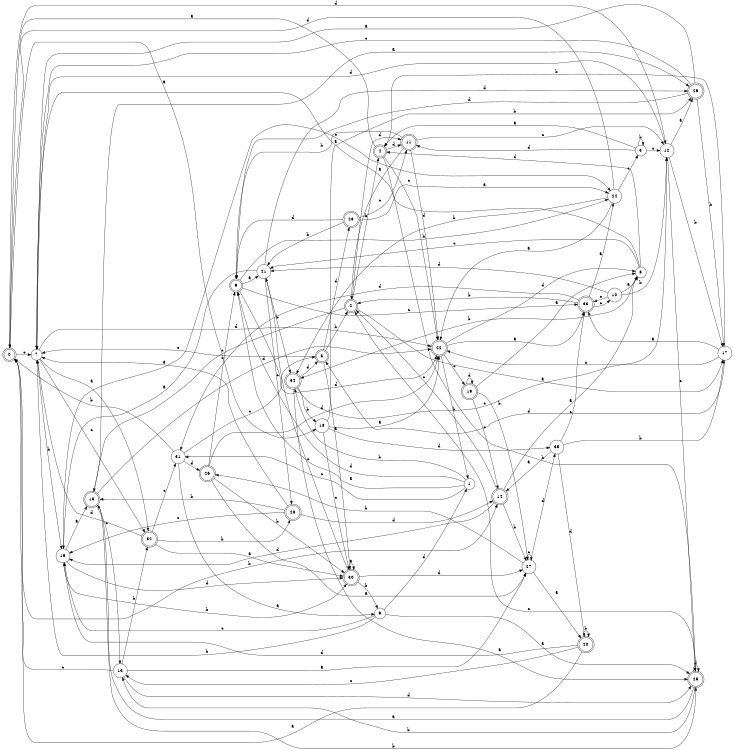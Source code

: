digraph n29_7 {
__start0 [label="" shape="none"];

rankdir=LR;
size="8,5";

s0 [style="rounded,filled", color="black", fillcolor="white" shape="doublecircle", label="0"];
s1 [style="filled", color="black", fillcolor="white" shape="circle", label="1"];
s2 [style="rounded,filled", color="black", fillcolor="white" shape="doublecircle", label="2"];
s3 [style="filled", color="black", fillcolor="white" shape="circle", label="3"];
s4 [style="rounded,filled", color="black", fillcolor="white" shape="doublecircle", label="4"];
s5 [style="rounded,filled", color="black", fillcolor="white" shape="doublecircle", label="5"];
s6 [style="filled", color="black", fillcolor="white" shape="circle", label="6"];
s7 [style="filled", color="black", fillcolor="white" shape="circle", label="7"];
s8 [style="filled", color="black", fillcolor="white" shape="circle", label="8"];
s9 [style="rounded,filled", color="black", fillcolor="white" shape="doublecircle", label="9"];
s10 [style="filled", color="black", fillcolor="white" shape="circle", label="10"];
s11 [style="rounded,filled", color="black", fillcolor="white" shape="doublecircle", label="11"];
s12 [style="filled", color="black", fillcolor="white" shape="circle", label="12"];
s13 [style="filled", color="black", fillcolor="white" shape="circle", label="13"];
s14 [style="rounded,filled", color="black", fillcolor="white" shape="doublecircle", label="14"];
s15 [style="rounded,filled", color="black", fillcolor="white" shape="doublecircle", label="15"];
s16 [style="filled", color="black", fillcolor="white" shape="circle", label="16"];
s17 [style="filled", color="black", fillcolor="white" shape="circle", label="17"];
s18 [style="filled", color="black", fillcolor="white" shape="circle", label="18"];
s19 [style="rounded,filled", color="black", fillcolor="white" shape="doublecircle", label="19"];
s20 [style="rounded,filled", color="black", fillcolor="white" shape="doublecircle", label="20"];
s21 [style="filled", color="black", fillcolor="white" shape="circle", label="21"];
s22 [style="rounded,filled", color="black", fillcolor="white" shape="doublecircle", label="22"];
s23 [style="rounded,filled", color="black", fillcolor="white" shape="doublecircle", label="23"];
s24 [style="filled", color="black", fillcolor="white" shape="circle", label="24"];
s25 [style="rounded,filled", color="black", fillcolor="white" shape="doublecircle", label="25"];
s26 [style="rounded,filled", color="black", fillcolor="white" shape="doublecircle", label="26"];
s27 [style="filled", color="black", fillcolor="white" shape="circle", label="27"];
s28 [style="rounded,filled", color="black", fillcolor="white" shape="doublecircle", label="28"];
s29 [style="rounded,filled", color="black", fillcolor="white" shape="doublecircle", label="29"];
s30 [style="rounded,filled", color="black", fillcolor="white" shape="doublecircle", label="30"];
s31 [style="filled", color="black", fillcolor="white" shape="circle", label="31"];
s32 [style="rounded,filled", color="black", fillcolor="white" shape="doublecircle", label="32"];
s33 [style="rounded,filled", color="black", fillcolor="white" shape="doublecircle", label="33"];
s34 [style="rounded,filled", color="black", fillcolor="white" shape="doublecircle", label="34"];
s35 [style="filled", color="black", fillcolor="white" shape="circle", label="35"];
s0 -> s18 [label="a"];
s0 -> s14 [label="b"];
s0 -> s7 [label="c"];
s0 -> s12 [label="d"];
s1 -> s9 [label="a"];
s1 -> s34 [label="b"];
s1 -> s31 [label="c"];
s1 -> s9 [label="d"];
s2 -> s17 [label="a"];
s2 -> s4 [label="b"];
s2 -> s15 [label="c"];
s2 -> s11 [label="d"];
s3 -> s4 [label="a"];
s3 -> s3 [label="b"];
s3 -> s12 [label="c"];
s3 -> s11 [label="d"];
s4 -> s0 [label="a"];
s4 -> s25 [label="b"];
s4 -> s22 [label="c"];
s4 -> s11 [label="d"];
s5 -> s30 [label="a"];
s5 -> s2 [label="b"];
s5 -> s7 [label="c"];
s5 -> s23 [label="d"];
s6 -> s25 [label="a"];
s6 -> s7 [label="b"];
s6 -> s16 [label="c"];
s6 -> s1 [label="d"];
s7 -> s32 [label="a"];
s7 -> s16 [label="b"];
s7 -> s32 [label="c"];
s7 -> s22 [label="d"];
s8 -> s7 [label="a"];
s8 -> s34 [label="b"];
s8 -> s21 [label="c"];
s8 -> s4 [label="d"];
s9 -> s21 [label="a"];
s9 -> s24 [label="b"];
s9 -> s33 [label="c"];
s9 -> s22 [label="d"];
s10 -> s8 [label="a"];
s10 -> s12 [label="b"];
s10 -> s33 [label="c"];
s10 -> s21 [label="d"];
s11 -> s2 [label="a"];
s11 -> s9 [label="b"];
s11 -> s12 [label="c"];
s11 -> s22 [label="d"];
s12 -> s29 [label="a"];
s12 -> s17 [label="b"];
s12 -> s25 [label="c"];
s12 -> s7 [label="d"];
s13 -> s27 [label="a"];
s13 -> s32 [label="b"];
s13 -> s0 [label="c"];
s13 -> s25 [label="d"];
s14 -> s8 [label="a"];
s14 -> s27 [label="b"];
s14 -> s2 [label="c"];
s14 -> s16 [label="d"];
s15 -> s29 [label="a"];
s15 -> s25 [label="b"];
s15 -> s13 [label="c"];
s15 -> s22 [label="d"];
s16 -> s15 [label="a"];
s16 -> s30 [label="b"];
s16 -> s24 [label="c"];
s16 -> s30 [label="d"];
s17 -> s33 [label="a"];
s17 -> s4 [label="b"];
s17 -> s22 [label="c"];
s17 -> s5 [label="d"];
s18 -> s22 [label="a"];
s18 -> s29 [label="b"];
s18 -> s30 [label="c"];
s18 -> s35 [label="d"];
s19 -> s8 [label="a"];
s19 -> s27 [label="b"];
s19 -> s14 [label="c"];
s19 -> s19 [label="d"];
s20 -> s0 [label="a"];
s20 -> s20 [label="b"];
s20 -> s13 [label="c"];
s20 -> s16 [label="d"];
s21 -> s16 [label="a"];
s21 -> s34 [label="b"];
s21 -> s28 [label="c"];
s21 -> s29 [label="d"];
s22 -> s33 [label="a"];
s22 -> s1 [label="b"];
s22 -> s19 [label="c"];
s22 -> s8 [label="d"];
s23 -> s24 [label="a"];
s23 -> s21 [label="b"];
s23 -> s11 [label="c"];
s23 -> s9 [label="d"];
s24 -> s22 [label="a"];
s24 -> s34 [label="b"];
s24 -> s3 [label="c"];
s24 -> s0 [label="d"];
s25 -> s15 [label="a"];
s25 -> s13 [label="b"];
s25 -> s2 [label="c"];
s25 -> s25 [label="d"];
s26 -> s27 [label="a"];
s26 -> s30 [label="b"];
s26 -> s9 [label="c"];
s26 -> s22 [label="d"];
s27 -> s20 [label="a"];
s27 -> s26 [label="b"];
s27 -> s27 [label="c"];
s27 -> s35 [label="d"];
s28 -> s7 [label="a"];
s28 -> s15 [label="b"];
s28 -> s16 [label="c"];
s28 -> s14 [label="d"];
s29 -> s7 [label="a"];
s29 -> s17 [label="b"];
s29 -> s7 [label="c"];
s29 -> s9 [label="d"];
s30 -> s30 [label="a"];
s30 -> s6 [label="b"];
s30 -> s21 [label="c"];
s30 -> s27 [label="d"];
s31 -> s6 [label="a"];
s31 -> s0 [label="b"];
s31 -> s5 [label="c"];
s31 -> s26 [label="d"];
s32 -> s30 [label="a"];
s32 -> s28 [label="b"];
s32 -> s31 [label="c"];
s32 -> s7 [label="d"];
s33 -> s24 [label="a"];
s33 -> s2 [label="b"];
s33 -> s10 [label="c"];
s33 -> s31 [label="d"];
s34 -> s25 [label="a"];
s34 -> s18 [label="b"];
s34 -> s12 [label="c"];
s34 -> s5 [label="d"];
s35 -> s14 [label="a"];
s35 -> s17 [label="b"];
s35 -> s33 [label="c"];
s35 -> s20 [label="d"];

}